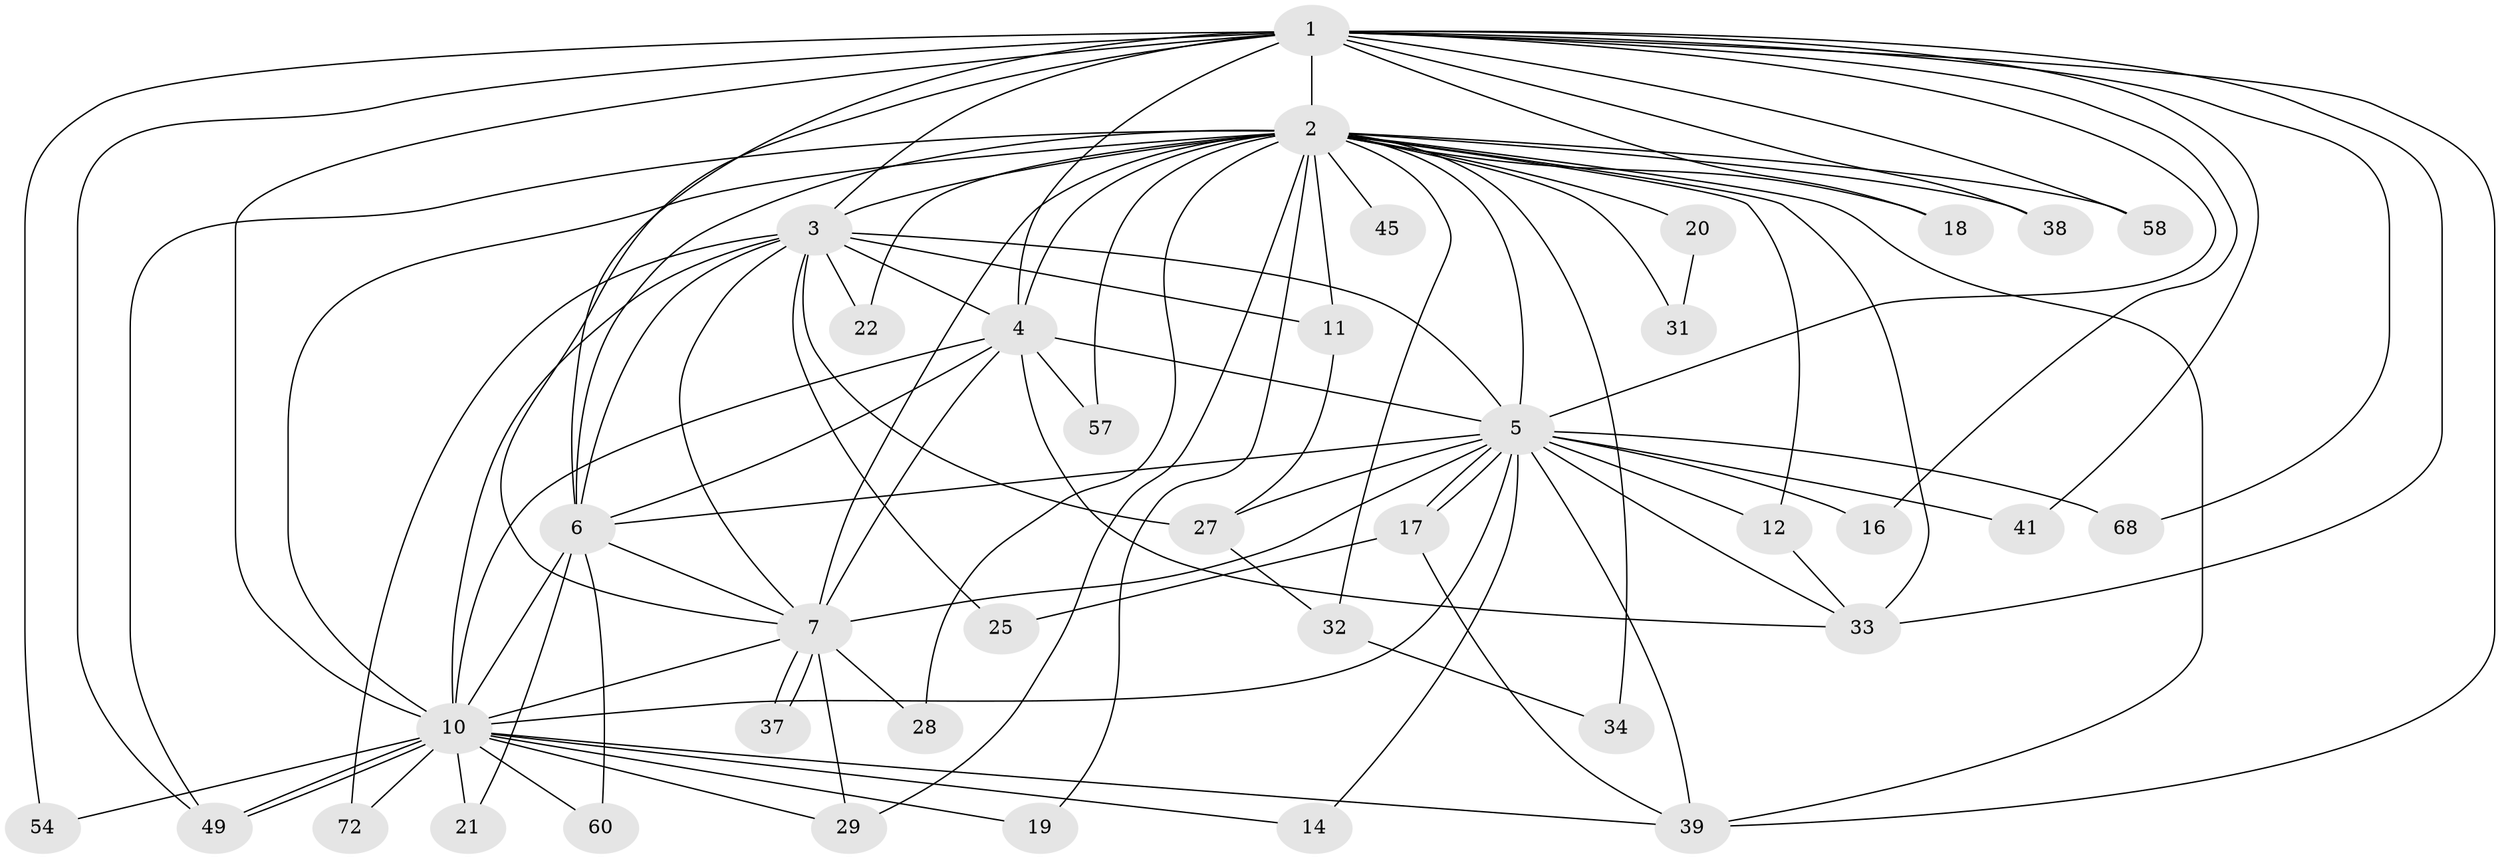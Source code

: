 // original degree distribution, {20: 0.02631578947368421, 22: 0.013157894736842105, 18: 0.013157894736842105, 11: 0.013157894736842105, 23: 0.013157894736842105, 13: 0.013157894736842105, 14: 0.013157894736842105, 17: 0.013157894736842105, 26: 0.013157894736842105, 5: 0.05263157894736842, 4: 0.07894736842105263, 2: 0.6052631578947368, 7: 0.013157894736842105, 3: 0.11842105263157894}
// Generated by graph-tools (version 1.1) at 2025/14/03/09/25 04:14:11]
// undirected, 38 vertices, 96 edges
graph export_dot {
graph [start="1"]
  node [color=gray90,style=filled];
  1;
  2 [super="+8+44+50+61+9+26+35"];
  3 [super="+40+13"];
  4;
  5 [super="+48+47"];
  6;
  7 [super="+43"];
  10;
  11;
  12;
  14;
  16;
  17;
  18;
  19;
  20;
  21;
  22;
  25;
  27 [super="+71"];
  28;
  29 [super="+76"];
  31;
  32;
  33 [super="+56+70+36"];
  34;
  37;
  38;
  39 [super="+66+74+55"];
  41;
  45;
  49 [super="+52+51"];
  54;
  57;
  58;
  60;
  68;
  72;
  1 -- 2 [weight=4];
  1 -- 3;
  1 -- 4;
  1 -- 5;
  1 -- 6;
  1 -- 7;
  1 -- 10;
  1 -- 16;
  1 -- 18;
  1 -- 33;
  1 -- 38;
  1 -- 41;
  1 -- 54;
  1 -- 58;
  1 -- 68;
  1 -- 39;
  1 -- 49;
  2 -- 3 [weight=5];
  2 -- 4 [weight=3];
  2 -- 5 [weight=6];
  2 -- 6 [weight=5];
  2 -- 7 [weight=3];
  2 -- 10 [weight=4];
  2 -- 11 [weight=2];
  2 -- 12;
  2 -- 18 [weight=2];
  2 -- 20 [weight=3];
  2 -- 31;
  2 -- 19;
  2 -- 28;
  2 -- 32;
  2 -- 45 [weight=2];
  2 -- 57;
  2 -- 58;
  2 -- 34 [weight=2];
  2 -- 22;
  2 -- 29;
  2 -- 33 [weight=3];
  2 -- 38;
  2 -- 39;
  2 -- 49;
  3 -- 4;
  3 -- 5 [weight=2];
  3 -- 6;
  3 -- 7;
  3 -- 10;
  3 -- 11 [weight=2];
  3 -- 22;
  3 -- 25;
  3 -- 27;
  3 -- 72;
  4 -- 5;
  4 -- 6;
  4 -- 7;
  4 -- 10;
  4 -- 57;
  4 -- 33;
  5 -- 6;
  5 -- 7 [weight=2];
  5 -- 10;
  5 -- 12;
  5 -- 14;
  5 -- 16;
  5 -- 17;
  5 -- 17;
  5 -- 39;
  5 -- 41;
  5 -- 68;
  5 -- 33;
  5 -- 27;
  6 -- 7;
  6 -- 10;
  6 -- 21;
  6 -- 60;
  7 -- 10;
  7 -- 28;
  7 -- 29;
  7 -- 37;
  7 -- 37;
  10 -- 14;
  10 -- 19;
  10 -- 21;
  10 -- 39;
  10 -- 49;
  10 -- 49;
  10 -- 54;
  10 -- 60;
  10 -- 72;
  10 -- 29;
  11 -- 27;
  12 -- 33 [weight=2];
  17 -- 25;
  17 -- 39;
  20 -- 31;
  27 -- 32;
  32 -- 34;
}

